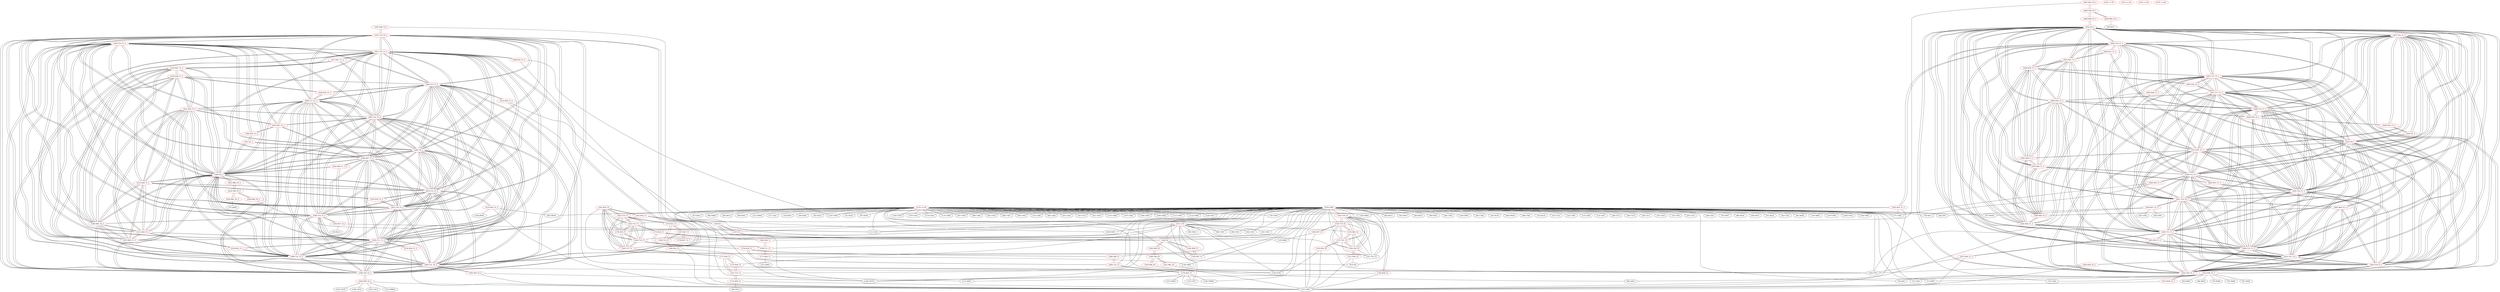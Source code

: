 graph {
	142 [label="(142) R35_T2" color=red]
	143 [label="(143) R52_T1"]
	141 [label="(141) T22_T1"]
	162 [label="(162) T14_T1"]
	163 [label="(163) T15_T1"]
	165 [label="(165) T17_T1"]
	164 [label="(164) T16_T1"]
	178 [label="(178) R35_T1"]
	143 [label="(143) R52_T1" color=red]
	148 [label="(148) D1"]
	142 [label="(142) R35_T2"]
	141 [label="(141) T22_T1"]
	144 [label="(144) R58_T1" color=red]
	145 [label="(145) R57_T1"]
	146 [label="(146) D2"]
	145 [label="(145) R57_T1" color=red]
	146 [label="(146) D2"]
	144 [label="(144) R58_T1"]
	146 [label="(146) D2" color=red]
	148 [label="(148) D1"]
	147 [label="(147) C8"]
	145 [label="(145) R57_T1"]
	144 [label="(144) R58_T1"]
	182 [label="(182) R80_P3"]
	147 [label="(147) C8" color=red]
	148 [label="(148) D1"]
	146 [label="(146) D2"]
	148 [label="(148) D1" color=red]
	146 [label="(146) D2"]
	147 [label="(147) C8"]
	143 [label="(143) R52_T1"]
	149 [label="(149) R36_T2" color=red]
	138 [label="(138) SH701"]
	137 [label="(137) U601"]
	154 [label="(154) T18_T2"]
	150 [label="(150) R37_T2" color=red]
	137 [label="(137) U601"]
	135 [label="(135) R606"]
	155 [label="(155) T19_T2"]
	151 [label="(151) R38_T2" color=red]
	137 [label="(137) U601"]
	9 [label="(9) P103"]
	156 [label="(156) T20_T2"]
	152 [label="(152) R39_T2" color=red]
	139 [label="(139) P702"]
	137 [label="(137) U601"]
	157 [label="(157) T21_T2"]
	153 [label="(153) R40_T2" color=red]
	156 [label="(156) T20_T2"]
	157 [label="(157) T21_T2"]
	155 [label="(155) T19_T2"]
	141 [label="(141) T22_T1"]
	154 [label="(154) T18_T2"]
	154 [label="(154) T18_T2" color=red]
	156 [label="(156) T20_T2"]
	157 [label="(157) T21_T2"]
	155 [label="(155) T19_T2"]
	153 [label="(153) R40_T2"]
	141 [label="(141) T22_T1"]
	149 [label="(149) R36_T2"]
	155 [label="(155) T19_T2" color=red]
	156 [label="(156) T20_T2"]
	157 [label="(157) T21_T2"]
	153 [label="(153) R40_T2"]
	141 [label="(141) T22_T1"]
	154 [label="(154) T18_T2"]
	150 [label="(150) R37_T2"]
	156 [label="(156) T20_T2" color=red]
	157 [label="(157) T21_T2"]
	155 [label="(155) T19_T2"]
	153 [label="(153) R40_T2"]
	141 [label="(141) T22_T1"]
	154 [label="(154) T18_T2"]
	151 [label="(151) R38_T2"]
	157 [label="(157) T21_T2" color=red]
	156 [label="(156) T20_T2"]
	155 [label="(155) T19_T2"]
	153 [label="(153) R40_T2"]
	141 [label="(141) T22_T1"]
	154 [label="(154) T18_T2"]
	152 [label="(152) R39_T2"]
	158 [label="(158) T10_T1" color=red]
	166 [label="(166) R23_T1"]
	174 [label="(174) R31_T1"]
	167 [label="(167) R27_T1"]
	159 [label="(159) T11_T1" color=red]
	171 [label="(171) R24_T1"]
	175 [label="(175) R32_T1"]
	168 [label="(168) R28_T1"]
	160 [label="(160) T12_T1" color=red]
	176 [label="(176) R33_T1"]
	169 [label="(169) R29_T1"]
	170 [label="(170) R25_T1"]
	161 [label="(161) T13_T1" color=red]
	177 [label="(177) R34_T1"]
	173 [label="(173) R30_T1"]
	172 [label="(172) R26_T1"]
	162 [label="(162) T14_T1" color=red]
	163 [label="(163) T15_T1"]
	165 [label="(165) T17_T1"]
	164 [label="(164) T16_T1"]
	178 [label="(178) R35_T1"]
	142 [label="(142) R35_T2"]
	174 [label="(174) R31_T1"]
	163 [label="(163) T15_T1" color=red]
	162 [label="(162) T14_T1"]
	165 [label="(165) T17_T1"]
	164 [label="(164) T16_T1"]
	178 [label="(178) R35_T1"]
	142 [label="(142) R35_T2"]
	175 [label="(175) R32_T1"]
	164 [label="(164) T16_T1" color=red]
	162 [label="(162) T14_T1"]
	163 [label="(163) T15_T1"]
	165 [label="(165) T17_T1"]
	178 [label="(178) R35_T1"]
	142 [label="(142) R35_T2"]
	176 [label="(176) R33_T1"]
	165 [label="(165) T17_T1" color=red]
	162 [label="(162) T14_T1"]
	163 [label="(163) T15_T1"]
	164 [label="(164) T16_T1"]
	178 [label="(178) R35_T1"]
	142 [label="(142) R35_T2"]
	177 [label="(177) R34_T1"]
	166 [label="(166) R23_T1" color=red]
	137 [label="(137) U601"]
	140 [label="(140) P701"]
	158 [label="(158) T10_T1"]
	167 [label="(167) R27_T1" color=red]
	174 [label="(174) R31_T1"]
	158 [label="(158) T10_T1"]
	179 [label="(179) R27_T1_T"]
	168 [label="(168) R28_T1" color=red]
	175 [label="(175) R32_T1"]
	159 [label="(159) T11_T1"]
	169 [label="(169) R29_T1" color=red]
	176 [label="(176) R33_T1"]
	160 [label="(160) T12_T1"]
	170 [label="(170) R25_T1" color=red]
	115 [label="(115) C617"]
	117 [label="(117) R607"]
	127 [label="(127) D603"]
	137 [label="(137) U601"]
	126 [label="(126) SW601"]
	160 [label="(160) T12_T1"]
	171 [label="(171) R24_T1" color=red]
	131 [label="(131) R603"]
	130 [label="(130) D602"]
	159 [label="(159) T11_T1"]
	172 [label="(172) R26_T1" color=red]
	137 [label="(137) U601"]
	40 [label="(40) R213"]
	161 [label="(161) T13_T1"]
	173 [label="(173) R30_T1" color=red]
	161 [label="(161) T13_T1"]
	177 [label="(177) R34_T1"]
	174 [label="(174) R31_T1" color=red]
	167 [label="(167) R27_T1"]
	158 [label="(158) T10_T1"]
	162 [label="(162) T14_T1"]
	175 [label="(175) R32_T1" color=red]
	163 [label="(163) T15_T1"]
	159 [label="(159) T11_T1"]
	168 [label="(168) R28_T1"]
	176 [label="(176) R33_T1" color=red]
	164 [label="(164) T16_T1"]
	169 [label="(169) R29_T1"]
	160 [label="(160) T12_T1"]
	177 [label="(177) R34_T1" color=red]
	165 [label="(165) T17_T1"]
	161 [label="(161) T13_T1"]
	173 [label="(173) R30_T1"]
	178 [label="(178) R35_T1" color=red]
	162 [label="(162) T14_T1"]
	163 [label="(163) T15_T1"]
	165 [label="(165) T17_T1"]
	164 [label="(164) T16_T1"]
	142 [label="(142) R35_T2"]
	179 [label="(179) R27_T1_T" color=red]
	167 [label="(167) R27_T1"]
	180 [label="(180) T80_P3" color=red]
	181 [label="(181) R81_P3"]
	183 [label="(183) R82_P3"]
	182 [label="(182) R80_P3"]
	181 [label="(181) R81_P3" color=red]
	139 [label="(139) P702"]
	180 [label="(180) T80_P3"]
	182 [label="(182) R80_P3" color=red]
	146 [label="(146) D2"]
	180 [label="(180) T80_P3"]
	183 [label="(183) R82_P3" color=red]
	137 [label="(137) U601"]
	180 [label="(180) T80_P3"]
	184 [label="(184) T22_T1_2" color=red]
	201 [label="(201) T10_T1_2"]
	202 [label="(202) T11_T1_2"]
	203 [label="(203) T12_T1_2"]
	204 [label="(204) T13_T1_2"]
	199 [label="(199) T20_T2_2"]
	205 [label="(205) T14_T1_2"]
	206 [label="(206) T15_T1_2"]
	197 [label="(197) T18_T2_2"]
	200 [label="(200) T21_T2_2"]
	198 [label="(198) T19_T2_2"]
	190 [label="(190) C8_2"]
	207 [label="(207) T16_T1_2"]
	208 [label="(208) T17_T1_2"]
	189 [label="(189) D2_2"]
	188 [label="(188) R57_T1_2"]
	185 [label="(185) R35_T2_2"]
	186 [label="(186) R52_T1_2"]
	196 [label="(196) R40_T2_2"]
	185 [label="(185) R35_T2_2" color=red]
	186 [label="(186) R52_T1_2"]
	184 [label="(184) T22_T1_2"]
	205 [label="(205) T14_T1_2"]
	206 [label="(206) T15_T1_2"]
	208 [label="(208) T17_T1_2"]
	207 [label="(207) T16_T1_2"]
	221 [label="(221) R35_T1_2"]
	186 [label="(186) R52_T1_2" color=red]
	191 [label="(191) D1_2"]
	185 [label="(185) R35_T2_2"]
	184 [label="(184) T22_T1_2"]
	187 [label="(187) R58_T1_2" color=red]
	189 [label="(189) D2_2"]
	196 [label="(196) R40_T2_2"]
	210 [label="(210) R27_T1_2"]
	211 [label="(211) R28_T1_2"]
	212 [label="(212) R29_T1_2"]
	216 [label="(216) R30_T1_2"]
	221 [label="(221) R35_T1_2"]
	222 [label="(222) R58_T1_T_2"]
	188 [label="(188) R57_T1_2" color=red]
	201 [label="(201) T10_T1_2"]
	202 [label="(202) T11_T1_2"]
	203 [label="(203) T12_T1_2"]
	204 [label="(204) T13_T1_2"]
	199 [label="(199) T20_T2_2"]
	205 [label="(205) T14_T1_2"]
	206 [label="(206) T15_T1_2"]
	197 [label="(197) T18_T2_2"]
	200 [label="(200) T21_T2_2"]
	198 [label="(198) T19_T2_2"]
	190 [label="(190) C8_2"]
	207 [label="(207) T16_T1_2"]
	208 [label="(208) T17_T1_2"]
	189 [label="(189) D2_2"]
	184 [label="(184) T22_T1_2"]
	222 [label="(222) R58_T1_T_2"]
	189 [label="(189) D2_2" color=red]
	187 [label="(187) R58_T1_2"]
	196 [label="(196) R40_T2_2"]
	210 [label="(210) R27_T1_2"]
	211 [label="(211) R28_T1_2"]
	212 [label="(212) R29_T1_2"]
	216 [label="(216) R30_T1_2"]
	221 [label="(221) R35_T1_2"]
	201 [label="(201) T10_T1_2"]
	202 [label="(202) T11_T1_2"]
	203 [label="(203) T12_T1_2"]
	204 [label="(204) T13_T1_2"]
	199 [label="(199) T20_T2_2"]
	205 [label="(205) T14_T1_2"]
	206 [label="(206) T15_T1_2"]
	197 [label="(197) T18_T2_2"]
	200 [label="(200) T21_T2_2"]
	198 [label="(198) T19_T2_2"]
	190 [label="(190) C8_2"]
	207 [label="(207) T16_T1_2"]
	208 [label="(208) T17_T1_2"]
	184 [label="(184) T22_T1_2"]
	188 [label="(188) R57_T1_2"]
	191 [label="(191) D1_2"]
	222 [label="(222) R58_T1_T_2"]
	225 [label="(225) R80_P3_2"]
	190 [label="(190) C8_2" color=red]
	201 [label="(201) T10_T1_2"]
	202 [label="(202) T11_T1_2"]
	203 [label="(203) T12_T1_2"]
	204 [label="(204) T13_T1_2"]
	199 [label="(199) T20_T2_2"]
	205 [label="(205) T14_T1_2"]
	206 [label="(206) T15_T1_2"]
	197 [label="(197) T18_T2_2"]
	200 [label="(200) T21_T2_2"]
	198 [label="(198) T19_T2_2"]
	207 [label="(207) T16_T1_2"]
	208 [label="(208) T17_T1_2"]
	189 [label="(189) D2_2"]
	184 [label="(184) T22_T1_2"]
	188 [label="(188) R57_T1_2"]
	191 [label="(191) D1_2"]
	191 [label="(191) D1_2" color=red]
	189 [label="(189) D2_2"]
	190 [label="(190) C8_2"]
	186 [label="(186) R52_T1_2"]
	192 [label="(192) R36_T2_2" color=red]
	138 [label="(138) SH701"]
	197 [label="(197) T18_T2_2"]
	193 [label="(193) R37_T2_2" color=red]
	11 [label="(11) U201"]
	18 [label="(18) R212"]
	198 [label="(198) T19_T2_2"]
	194 [label="(194) R38_T2_2" color=red]
	106 [label="(106) C614"]
	137 [label="(137) U601"]
	102 [label="(102) C613"]
	123 [label="(123) FB602"]
	125 [label="(125) C616"]
	199 [label="(199) T20_T2_2"]
	195 [label="(195) R39_T2_2" color=red]
	138 [label="(138) SH701"]
	137 [label="(137) U601"]
	200 [label="(200) T21_T2_2"]
	196 [label="(196) R40_T2_2" color=red]
	189 [label="(189) D2_2"]
	187 [label="(187) R58_T1_2"]
	210 [label="(210) R27_T1_2"]
	211 [label="(211) R28_T1_2"]
	212 [label="(212) R29_T1_2"]
	216 [label="(216) R30_T1_2"]
	221 [label="(221) R35_T1_2"]
	199 [label="(199) T20_T2_2"]
	200 [label="(200) T21_T2_2"]
	198 [label="(198) T19_T2_2"]
	184 [label="(184) T22_T1_2"]
	197 [label="(197) T18_T2_2"]
	197 [label="(197) T18_T2_2" color=red]
	201 [label="(201) T10_T1_2"]
	202 [label="(202) T11_T1_2"]
	203 [label="(203) T12_T1_2"]
	204 [label="(204) T13_T1_2"]
	199 [label="(199) T20_T2_2"]
	205 [label="(205) T14_T1_2"]
	206 [label="(206) T15_T1_2"]
	200 [label="(200) T21_T2_2"]
	198 [label="(198) T19_T2_2"]
	190 [label="(190) C8_2"]
	207 [label="(207) T16_T1_2"]
	208 [label="(208) T17_T1_2"]
	189 [label="(189) D2_2"]
	184 [label="(184) T22_T1_2"]
	188 [label="(188) R57_T1_2"]
	196 [label="(196) R40_T2_2"]
	192 [label="(192) R36_T2_2"]
	198 [label="(198) T19_T2_2" color=red]
	201 [label="(201) T10_T1_2"]
	202 [label="(202) T11_T1_2"]
	203 [label="(203) T12_T1_2"]
	204 [label="(204) T13_T1_2"]
	199 [label="(199) T20_T2_2"]
	205 [label="(205) T14_T1_2"]
	206 [label="(206) T15_T1_2"]
	197 [label="(197) T18_T2_2"]
	200 [label="(200) T21_T2_2"]
	190 [label="(190) C8_2"]
	207 [label="(207) T16_T1_2"]
	208 [label="(208) T17_T1_2"]
	189 [label="(189) D2_2"]
	184 [label="(184) T22_T1_2"]
	188 [label="(188) R57_T1_2"]
	196 [label="(196) R40_T2_2"]
	193 [label="(193) R37_T2_2"]
	199 [label="(199) T20_T2_2" color=red]
	201 [label="(201) T10_T1_2"]
	202 [label="(202) T11_T1_2"]
	203 [label="(203) T12_T1_2"]
	204 [label="(204) T13_T1_2"]
	205 [label="(205) T14_T1_2"]
	206 [label="(206) T15_T1_2"]
	197 [label="(197) T18_T2_2"]
	200 [label="(200) T21_T2_2"]
	198 [label="(198) T19_T2_2"]
	190 [label="(190) C8_2"]
	207 [label="(207) T16_T1_2"]
	208 [label="(208) T17_T1_2"]
	189 [label="(189) D2_2"]
	184 [label="(184) T22_T1_2"]
	188 [label="(188) R57_T1_2"]
	196 [label="(196) R40_T2_2"]
	194 [label="(194) R38_T2_2"]
	200 [label="(200) T21_T2_2" color=red]
	201 [label="(201) T10_T1_2"]
	202 [label="(202) T11_T1_2"]
	203 [label="(203) T12_T1_2"]
	204 [label="(204) T13_T1_2"]
	199 [label="(199) T20_T2_2"]
	205 [label="(205) T14_T1_2"]
	206 [label="(206) T15_T1_2"]
	197 [label="(197) T18_T2_2"]
	198 [label="(198) T19_T2_2"]
	190 [label="(190) C8_2"]
	207 [label="(207) T16_T1_2"]
	208 [label="(208) T17_T1_2"]
	189 [label="(189) D2_2"]
	184 [label="(184) T22_T1_2"]
	188 [label="(188) R57_T1_2"]
	196 [label="(196) R40_T2_2"]
	195 [label="(195) R39_T2_2"]
	201 [label="(201) T10_T1_2" color=red]
	202 [label="(202) T11_T1_2"]
	203 [label="(203) T12_T1_2"]
	204 [label="(204) T13_T1_2"]
	199 [label="(199) T20_T2_2"]
	205 [label="(205) T14_T1_2"]
	206 [label="(206) T15_T1_2"]
	197 [label="(197) T18_T2_2"]
	200 [label="(200) T21_T2_2"]
	198 [label="(198) T19_T2_2"]
	190 [label="(190) C8_2"]
	207 [label="(207) T16_T1_2"]
	208 [label="(208) T17_T1_2"]
	189 [label="(189) D2_2"]
	184 [label="(184) T22_T1_2"]
	188 [label="(188) R57_T1_2"]
	209 [label="(209) R23_T1_2"]
	217 [label="(217) R31_T1_2"]
	210 [label="(210) R27_T1_2"]
	202 [label="(202) T11_T1_2" color=red]
	201 [label="(201) T10_T1_2"]
	203 [label="(203) T12_T1_2"]
	204 [label="(204) T13_T1_2"]
	199 [label="(199) T20_T2_2"]
	205 [label="(205) T14_T1_2"]
	206 [label="(206) T15_T1_2"]
	197 [label="(197) T18_T2_2"]
	200 [label="(200) T21_T2_2"]
	198 [label="(198) T19_T2_2"]
	190 [label="(190) C8_2"]
	207 [label="(207) T16_T1_2"]
	208 [label="(208) T17_T1_2"]
	189 [label="(189) D2_2"]
	184 [label="(184) T22_T1_2"]
	188 [label="(188) R57_T1_2"]
	214 [label="(214) R24_T1_2"]
	218 [label="(218) R32_T1_2"]
	211 [label="(211) R28_T1_2"]
	203 [label="(203) T12_T1_2" color=red]
	201 [label="(201) T10_T1_2"]
	202 [label="(202) T11_T1_2"]
	204 [label="(204) T13_T1_2"]
	199 [label="(199) T20_T2_2"]
	205 [label="(205) T14_T1_2"]
	206 [label="(206) T15_T1_2"]
	197 [label="(197) T18_T2_2"]
	200 [label="(200) T21_T2_2"]
	198 [label="(198) T19_T2_2"]
	190 [label="(190) C8_2"]
	207 [label="(207) T16_T1_2"]
	208 [label="(208) T17_T1_2"]
	189 [label="(189) D2_2"]
	184 [label="(184) T22_T1_2"]
	188 [label="(188) R57_T1_2"]
	219 [label="(219) R33_T1_2"]
	212 [label="(212) R29_T1_2"]
	213 [label="(213) R25_T1_2"]
	204 [label="(204) T13_T1_2" color=red]
	201 [label="(201) T10_T1_2"]
	202 [label="(202) T11_T1_2"]
	203 [label="(203) T12_T1_2"]
	199 [label="(199) T20_T2_2"]
	205 [label="(205) T14_T1_2"]
	206 [label="(206) T15_T1_2"]
	197 [label="(197) T18_T2_2"]
	200 [label="(200) T21_T2_2"]
	198 [label="(198) T19_T2_2"]
	190 [label="(190) C8_2"]
	207 [label="(207) T16_T1_2"]
	208 [label="(208) T17_T1_2"]
	189 [label="(189) D2_2"]
	184 [label="(184) T22_T1_2"]
	188 [label="(188) R57_T1_2"]
	220 [label="(220) R34_T1_2"]
	216 [label="(216) R30_T1_2"]
	215 [label="(215) R26_T1_2"]
	205 [label="(205) T14_T1_2" color=red]
	201 [label="(201) T10_T1_2"]
	202 [label="(202) T11_T1_2"]
	203 [label="(203) T12_T1_2"]
	204 [label="(204) T13_T1_2"]
	199 [label="(199) T20_T2_2"]
	206 [label="(206) T15_T1_2"]
	197 [label="(197) T18_T2_2"]
	200 [label="(200) T21_T2_2"]
	198 [label="(198) T19_T2_2"]
	190 [label="(190) C8_2"]
	207 [label="(207) T16_T1_2"]
	208 [label="(208) T17_T1_2"]
	189 [label="(189) D2_2"]
	184 [label="(184) T22_T1_2"]
	188 [label="(188) R57_T1_2"]
	221 [label="(221) R35_T1_2"]
	185 [label="(185) R35_T2_2"]
	217 [label="(217) R31_T1_2"]
	206 [label="(206) T15_T1_2" color=red]
	201 [label="(201) T10_T1_2"]
	202 [label="(202) T11_T1_2"]
	203 [label="(203) T12_T1_2"]
	204 [label="(204) T13_T1_2"]
	199 [label="(199) T20_T2_2"]
	205 [label="(205) T14_T1_2"]
	197 [label="(197) T18_T2_2"]
	200 [label="(200) T21_T2_2"]
	198 [label="(198) T19_T2_2"]
	190 [label="(190) C8_2"]
	207 [label="(207) T16_T1_2"]
	208 [label="(208) T17_T1_2"]
	189 [label="(189) D2_2"]
	184 [label="(184) T22_T1_2"]
	188 [label="(188) R57_T1_2"]
	221 [label="(221) R35_T1_2"]
	185 [label="(185) R35_T2_2"]
	218 [label="(218) R32_T1_2"]
	207 [label="(207) T16_T1_2" color=red]
	201 [label="(201) T10_T1_2"]
	202 [label="(202) T11_T1_2"]
	203 [label="(203) T12_T1_2"]
	204 [label="(204) T13_T1_2"]
	199 [label="(199) T20_T2_2"]
	205 [label="(205) T14_T1_2"]
	206 [label="(206) T15_T1_2"]
	197 [label="(197) T18_T2_2"]
	200 [label="(200) T21_T2_2"]
	198 [label="(198) T19_T2_2"]
	190 [label="(190) C8_2"]
	208 [label="(208) T17_T1_2"]
	189 [label="(189) D2_2"]
	184 [label="(184) T22_T1_2"]
	188 [label="(188) R57_T1_2"]
	221 [label="(221) R35_T1_2"]
	185 [label="(185) R35_T2_2"]
	219 [label="(219) R33_T1_2"]
	208 [label="(208) T17_T1_2" color=red]
	201 [label="(201) T10_T1_2"]
	202 [label="(202) T11_T1_2"]
	203 [label="(203) T12_T1_2"]
	204 [label="(204) T13_T1_2"]
	199 [label="(199) T20_T2_2"]
	205 [label="(205) T14_T1_2"]
	206 [label="(206) T15_T1_2"]
	197 [label="(197) T18_T2_2"]
	200 [label="(200) T21_T2_2"]
	198 [label="(198) T19_T2_2"]
	190 [label="(190) C8_2"]
	207 [label="(207) T16_T1_2"]
	189 [label="(189) D2_2"]
	184 [label="(184) T22_T1_2"]
	188 [label="(188) R57_T1_2"]
	221 [label="(221) R35_T1_2"]
	185 [label="(185) R35_T2_2"]
	220 [label="(220) R34_T1_2"]
	209 [label="(209) R23_T1_2" color=red]
	133 [label="(133) U602"]
	135 [label="(135) R606"]
	201 [label="(201) T10_T1_2"]
	210 [label="(210) R27_T1_2" color=red]
	189 [label="(189) D2_2"]
	187 [label="(187) R58_T1_2"]
	196 [label="(196) R40_T2_2"]
	211 [label="(211) R28_T1_2"]
	212 [label="(212) R29_T1_2"]
	216 [label="(216) R30_T1_2"]
	221 [label="(221) R35_T1_2"]
	217 [label="(217) R31_T1_2"]
	201 [label="(201) T10_T1_2"]
	211 [label="(211) R28_T1_2" color=red]
	189 [label="(189) D2_2"]
	187 [label="(187) R58_T1_2"]
	196 [label="(196) R40_T2_2"]
	210 [label="(210) R27_T1_2"]
	212 [label="(212) R29_T1_2"]
	216 [label="(216) R30_T1_2"]
	221 [label="(221) R35_T1_2"]
	218 [label="(218) R32_T1_2"]
	202 [label="(202) T11_T1_2"]
	212 [label="(212) R29_T1_2" color=red]
	189 [label="(189) D2_2"]
	187 [label="(187) R58_T1_2"]
	196 [label="(196) R40_T2_2"]
	210 [label="(210) R27_T1_2"]
	211 [label="(211) R28_T1_2"]
	216 [label="(216) R30_T1_2"]
	221 [label="(221) R35_T1_2"]
	219 [label="(219) R33_T1_2"]
	203 [label="(203) T12_T1_2"]
	213 [label="(213) R25_T1_2" color=red]
	93 [label="(93) FB501"]
	137 [label="(137) U601"]
	136 [label="(136) JP601"]
	203 [label="(203) T12_T1_2"]
	214 [label="(214) R24_T1_2" color=red]
	139 [label="(139) P702"]
	137 [label="(137) U601"]
	202 [label="(202) T11_T1_2"]
	215 [label="(215) R26_T1_2" color=red]
	100 [label="(100) D501"]
	140 [label="(140) P701"]
	204 [label="(204) T13_T1_2"]
	216 [label="(216) R30_T1_2" color=red]
	189 [label="(189) D2_2"]
	187 [label="(187) R58_T1_2"]
	196 [label="(196) R40_T2_2"]
	210 [label="(210) R27_T1_2"]
	211 [label="(211) R28_T1_2"]
	212 [label="(212) R29_T1_2"]
	221 [label="(221) R35_T1_2"]
	204 [label="(204) T13_T1_2"]
	220 [label="(220) R34_T1_2"]
	217 [label="(217) R31_T1_2" color=red]
	210 [label="(210) R27_T1_2"]
	201 [label="(201) T10_T1_2"]
	205 [label="(205) T14_T1_2"]
	218 [label="(218) R32_T1_2" color=red]
	206 [label="(206) T15_T1_2"]
	202 [label="(202) T11_T1_2"]
	211 [label="(211) R28_T1_2"]
	219 [label="(219) R33_T1_2" color=red]
	207 [label="(207) T16_T1_2"]
	212 [label="(212) R29_T1_2"]
	203 [label="(203) T12_T1_2"]
	220 [label="(220) R34_T1_2" color=red]
	208 [label="(208) T17_T1_2"]
	204 [label="(204) T13_T1_2"]
	216 [label="(216) R30_T1_2"]
	221 [label="(221) R35_T1_2" color=red]
	189 [label="(189) D2_2"]
	187 [label="(187) R58_T1_2"]
	196 [label="(196) R40_T2_2"]
	210 [label="(210) R27_T1_2"]
	211 [label="(211) R28_T1_2"]
	212 [label="(212) R29_T1_2"]
	216 [label="(216) R30_T1_2"]
	205 [label="(205) T14_T1_2"]
	206 [label="(206) T15_T1_2"]
	208 [label="(208) T17_T1_2"]
	207 [label="(207) T16_T1_2"]
	185 [label="(185) R35_T2_2"]
	222 [label="(222) R58_T1_T_2" color=red]
	188 [label="(188) R57_T1_2"]
	189 [label="(189) D2_2"]
	187 [label="(187) R58_T1_2"]
	223 [label="(223) T80_P3_2" color=red]
	224 [label="(224) R81_P3_2"]
	226 [label="(226) R82_P3_2"]
	225 [label="(225) R80_P3_2"]
	224 [label="(224) R81_P3_2" color=red]
	37 [label="(37) R209"]
	223 [label="(223) T80_P3_2"]
	225 [label="(225) R80_P3_2" color=red]
	189 [label="(189) D2_2"]
	223 [label="(223) T80_P3_2"]
	226 [label="(226) R82_P3_2" color=red]
	11 [label="(11) U201"]
	223 [label="(223) T80_P3_2"]
	227 [label="(227) T22_T1_3" color=red]
	244 [label="(244) T10_T1_3"]
	245 [label="(245) T11_T1_3"]
	246 [label="(246) T12_T1_3"]
	247 [label="(247) T13_T1_3"]
	242 [label="(242) T20_T2_3"]
	248 [label="(248) T14_T1_3"]
	249 [label="(249) T15_T1_3"]
	240 [label="(240) T18_T2_3"]
	243 [label="(243) T21_T2_3"]
	241 [label="(241) T19_T2_3"]
	233 [label="(233) C8_3"]
	250 [label="(250) T16_T1_3"]
	251 [label="(251) T17_T1_3"]
	232 [label="(232) D2_3"]
	231 [label="(231) R57_T1_3"]
	228 [label="(228) R35_T2_3"]
	229 [label="(229) R52_T1_3"]
	265 [label="(265) R40_T2_T_3"]
	228 [label="(228) R35_T2_3" color=red]
	229 [label="(229) R52_T1_3"]
	227 [label="(227) T22_T1_3"]
	248 [label="(248) T14_T1_3"]
	249 [label="(249) T15_T1_3"]
	251 [label="(251) T17_T1_3"]
	250 [label="(250) T16_T1_3"]
	264 [label="(264) R35_T1_3"]
	229 [label="(229) R52_T1_3" color=red]
	234 [label="(234) D1_3"]
	228 [label="(228) R35_T2_3"]
	227 [label="(227) T22_T1_3"]
	230 [label="(230) R58_T1_3" color=red]
	232 [label="(232) D2_3"]
	239 [label="(239) R40_T2_3"]
	253 [label="(253) R27_T1_3"]
	254 [label="(254) R28_T1_3"]
	255 [label="(255) R29_T1_3"]
	259 [label="(259) R30_T1_3"]
	264 [label="(264) R35_T1_3"]
	231 [label="(231) R57_T1_3"]
	231 [label="(231) R57_T1_3" color=red]
	244 [label="(244) T10_T1_3"]
	245 [label="(245) T11_T1_3"]
	246 [label="(246) T12_T1_3"]
	247 [label="(247) T13_T1_3"]
	242 [label="(242) T20_T2_3"]
	248 [label="(248) T14_T1_3"]
	249 [label="(249) T15_T1_3"]
	240 [label="(240) T18_T2_3"]
	243 [label="(243) T21_T2_3"]
	241 [label="(241) T19_T2_3"]
	233 [label="(233) C8_3"]
	250 [label="(250) T16_T1_3"]
	251 [label="(251) T17_T1_3"]
	232 [label="(232) D2_3"]
	227 [label="(227) T22_T1_3"]
	230 [label="(230) R58_T1_3"]
	232 [label="(232) D2_3" color=red]
	230 [label="(230) R58_T1_3"]
	239 [label="(239) R40_T2_3"]
	253 [label="(253) R27_T1_3"]
	254 [label="(254) R28_T1_3"]
	255 [label="(255) R29_T1_3"]
	259 [label="(259) R30_T1_3"]
	264 [label="(264) R35_T1_3"]
	244 [label="(244) T10_T1_3"]
	245 [label="(245) T11_T1_3"]
	246 [label="(246) T12_T1_3"]
	247 [label="(247) T13_T1_3"]
	242 [label="(242) T20_T2_3"]
	248 [label="(248) T14_T1_3"]
	249 [label="(249) T15_T1_3"]
	240 [label="(240) T18_T2_3"]
	243 [label="(243) T21_T2_3"]
	241 [label="(241) T19_T2_3"]
	233 [label="(233) C8_3"]
	250 [label="(250) T16_T1_3"]
	251 [label="(251) T17_T1_3"]
	227 [label="(227) T22_T1_3"]
	231 [label="(231) R57_T1_3"]
	234 [label="(234) D1_3"]
	268 [label="(268) R80_P3_3"]
	233 [label="(233) C8_3" color=red]
	244 [label="(244) T10_T1_3"]
	245 [label="(245) T11_T1_3"]
	246 [label="(246) T12_T1_3"]
	247 [label="(247) T13_T1_3"]
	242 [label="(242) T20_T2_3"]
	248 [label="(248) T14_T1_3"]
	249 [label="(249) T15_T1_3"]
	240 [label="(240) T18_T2_3"]
	243 [label="(243) T21_T2_3"]
	241 [label="(241) T19_T2_3"]
	250 [label="(250) T16_T1_3"]
	251 [label="(251) T17_T1_3"]
	232 [label="(232) D2_3"]
	227 [label="(227) T22_T1_3"]
	231 [label="(231) R57_T1_3"]
	234 [label="(234) D1_3"]
	234 [label="(234) D1_3" color=red]
	232 [label="(232) D2_3"]
	233 [label="(233) C8_3"]
	229 [label="(229) R52_T1_3"]
	235 [label="(235) R36_T2_3" color=red]
	68 [label="(68) Q401"]
	67 [label="(67) R405"]
	65 [label="(65) R403"]
	66 [label="(66) R404"]
	76 [label="(76) J401"]
	73 [label="(73) C401"]
	71 [label="(71) R407"]
	72 [label="(72) C402"]
	70 [label="(70) R408"]
	75 [label="(75) R406"]
	240 [label="(240) T18_T2_3"]
	236 [label="(236) R37_T2_3" color=red]
	63 [label="(63) D301"]
	54 [label="(54) U302"]
	57 [label="(57) FB302"]
	64 [label="(64) J301"]
	241 [label="(241) T19_T2_3"]
	237 [label="(237) R38_T2_3" color=red]
	137 [label="(137) U601"]
	242 [label="(242) T20_T2_3"]
	238 [label="(238) R39_T2_3" color=red]
	140 [label="(140) P701"]
	137 [label="(137) U601"]
	243 [label="(243) T21_T2_3"]
	239 [label="(239) R40_T2_3" color=red]
	232 [label="(232) D2_3"]
	230 [label="(230) R58_T1_3"]
	253 [label="(253) R27_T1_3"]
	254 [label="(254) R28_T1_3"]
	255 [label="(255) R29_T1_3"]
	259 [label="(259) R30_T1_3"]
	264 [label="(264) R35_T1_3"]
	265 [label="(265) R40_T2_T_3"]
	240 [label="(240) T18_T2_3" color=red]
	244 [label="(244) T10_T1_3"]
	245 [label="(245) T11_T1_3"]
	246 [label="(246) T12_T1_3"]
	247 [label="(247) T13_T1_3"]
	242 [label="(242) T20_T2_3"]
	248 [label="(248) T14_T1_3"]
	249 [label="(249) T15_T1_3"]
	243 [label="(243) T21_T2_3"]
	241 [label="(241) T19_T2_3"]
	233 [label="(233) C8_3"]
	250 [label="(250) T16_T1_3"]
	251 [label="(251) T17_T1_3"]
	232 [label="(232) D2_3"]
	227 [label="(227) T22_T1_3"]
	231 [label="(231) R57_T1_3"]
	265 [label="(265) R40_T2_T_3"]
	235 [label="(235) R36_T2_3"]
	241 [label="(241) T19_T2_3" color=red]
	244 [label="(244) T10_T1_3"]
	245 [label="(245) T11_T1_3"]
	246 [label="(246) T12_T1_3"]
	247 [label="(247) T13_T1_3"]
	242 [label="(242) T20_T2_3"]
	248 [label="(248) T14_T1_3"]
	249 [label="(249) T15_T1_3"]
	240 [label="(240) T18_T2_3"]
	243 [label="(243) T21_T2_3"]
	233 [label="(233) C8_3"]
	250 [label="(250) T16_T1_3"]
	251 [label="(251) T17_T1_3"]
	232 [label="(232) D2_3"]
	227 [label="(227) T22_T1_3"]
	231 [label="(231) R57_T1_3"]
	265 [label="(265) R40_T2_T_3"]
	236 [label="(236) R37_T2_3"]
	242 [label="(242) T20_T2_3" color=red]
	244 [label="(244) T10_T1_3"]
	245 [label="(245) T11_T1_3"]
	246 [label="(246) T12_T1_3"]
	247 [label="(247) T13_T1_3"]
	248 [label="(248) T14_T1_3"]
	249 [label="(249) T15_T1_3"]
	240 [label="(240) T18_T2_3"]
	243 [label="(243) T21_T2_3"]
	241 [label="(241) T19_T2_3"]
	233 [label="(233) C8_3"]
	250 [label="(250) T16_T1_3"]
	251 [label="(251) T17_T1_3"]
	232 [label="(232) D2_3"]
	227 [label="(227) T22_T1_3"]
	231 [label="(231) R57_T1_3"]
	265 [label="(265) R40_T2_T_3"]
	237 [label="(237) R38_T2_3"]
	243 [label="(243) T21_T2_3" color=red]
	244 [label="(244) T10_T1_3"]
	245 [label="(245) T11_T1_3"]
	246 [label="(246) T12_T1_3"]
	247 [label="(247) T13_T1_3"]
	242 [label="(242) T20_T2_3"]
	248 [label="(248) T14_T1_3"]
	249 [label="(249) T15_T1_3"]
	240 [label="(240) T18_T2_3"]
	241 [label="(241) T19_T2_3"]
	233 [label="(233) C8_3"]
	250 [label="(250) T16_T1_3"]
	251 [label="(251) T17_T1_3"]
	232 [label="(232) D2_3"]
	227 [label="(227) T22_T1_3"]
	231 [label="(231) R57_T1_3"]
	265 [label="(265) R40_T2_T_3"]
	238 [label="(238) R39_T2_3"]
	244 [label="(244) T10_T1_3" color=red]
	245 [label="(245) T11_T1_3"]
	246 [label="(246) T12_T1_3"]
	247 [label="(247) T13_T1_3"]
	242 [label="(242) T20_T2_3"]
	248 [label="(248) T14_T1_3"]
	249 [label="(249) T15_T1_3"]
	240 [label="(240) T18_T2_3"]
	243 [label="(243) T21_T2_3"]
	241 [label="(241) T19_T2_3"]
	233 [label="(233) C8_3"]
	250 [label="(250) T16_T1_3"]
	251 [label="(251) T17_T1_3"]
	232 [label="(232) D2_3"]
	227 [label="(227) T22_T1_3"]
	231 [label="(231) R57_T1_3"]
	252 [label="(252) R23_T1_3"]
	260 [label="(260) R31_T1_3"]
	253 [label="(253) R27_T1_3"]
	245 [label="(245) T11_T1_3" color=red]
	244 [label="(244) T10_T1_3"]
	246 [label="(246) T12_T1_3"]
	247 [label="(247) T13_T1_3"]
	242 [label="(242) T20_T2_3"]
	248 [label="(248) T14_T1_3"]
	249 [label="(249) T15_T1_3"]
	240 [label="(240) T18_T2_3"]
	243 [label="(243) T21_T2_3"]
	241 [label="(241) T19_T2_3"]
	233 [label="(233) C8_3"]
	250 [label="(250) T16_T1_3"]
	251 [label="(251) T17_T1_3"]
	232 [label="(232) D2_3"]
	227 [label="(227) T22_T1_3"]
	231 [label="(231) R57_T1_3"]
	257 [label="(257) R24_T1_3"]
	261 [label="(261) R32_T1_3"]
	254 [label="(254) R28_T1_3"]
	246 [label="(246) T12_T1_3" color=red]
	244 [label="(244) T10_T1_3"]
	245 [label="(245) T11_T1_3"]
	247 [label="(247) T13_T1_3"]
	242 [label="(242) T20_T2_3"]
	248 [label="(248) T14_T1_3"]
	249 [label="(249) T15_T1_3"]
	240 [label="(240) T18_T2_3"]
	243 [label="(243) T21_T2_3"]
	241 [label="(241) T19_T2_3"]
	233 [label="(233) C8_3"]
	250 [label="(250) T16_T1_3"]
	251 [label="(251) T17_T1_3"]
	232 [label="(232) D2_3"]
	227 [label="(227) T22_T1_3"]
	231 [label="(231) R57_T1_3"]
	262 [label="(262) R33_T1_3"]
	255 [label="(255) R29_T1_3"]
	256 [label="(256) R25_T1_3"]
	247 [label="(247) T13_T1_3" color=red]
	244 [label="(244) T10_T1_3"]
	245 [label="(245) T11_T1_3"]
	246 [label="(246) T12_T1_3"]
	242 [label="(242) T20_T2_3"]
	248 [label="(248) T14_T1_3"]
	249 [label="(249) T15_T1_3"]
	240 [label="(240) T18_T2_3"]
	243 [label="(243) T21_T2_3"]
	241 [label="(241) T19_T2_3"]
	233 [label="(233) C8_3"]
	250 [label="(250) T16_T1_3"]
	251 [label="(251) T17_T1_3"]
	232 [label="(232) D2_3"]
	227 [label="(227) T22_T1_3"]
	231 [label="(231) R57_T1_3"]
	263 [label="(263) R34_T1_3"]
	259 [label="(259) R30_T1_3"]
	258 [label="(258) R26_T1_3"]
	248 [label="(248) T14_T1_3" color=red]
	244 [label="(244) T10_T1_3"]
	245 [label="(245) T11_T1_3"]
	246 [label="(246) T12_T1_3"]
	247 [label="(247) T13_T1_3"]
	242 [label="(242) T20_T2_3"]
	249 [label="(249) T15_T1_3"]
	240 [label="(240) T18_T2_3"]
	243 [label="(243) T21_T2_3"]
	241 [label="(241) T19_T2_3"]
	233 [label="(233) C8_3"]
	250 [label="(250) T16_T1_3"]
	251 [label="(251) T17_T1_3"]
	232 [label="(232) D2_3"]
	227 [label="(227) T22_T1_3"]
	231 [label="(231) R57_T1_3"]
	264 [label="(264) R35_T1_3"]
	228 [label="(228) R35_T2_3"]
	260 [label="(260) R31_T1_3"]
	249 [label="(249) T15_T1_3" color=red]
	244 [label="(244) T10_T1_3"]
	245 [label="(245) T11_T1_3"]
	246 [label="(246) T12_T1_3"]
	247 [label="(247) T13_T1_3"]
	242 [label="(242) T20_T2_3"]
	248 [label="(248) T14_T1_3"]
	240 [label="(240) T18_T2_3"]
	243 [label="(243) T21_T2_3"]
	241 [label="(241) T19_T2_3"]
	233 [label="(233) C8_3"]
	250 [label="(250) T16_T1_3"]
	251 [label="(251) T17_T1_3"]
	232 [label="(232) D2_3"]
	227 [label="(227) T22_T1_3"]
	231 [label="(231) R57_T1_3"]
	264 [label="(264) R35_T1_3"]
	228 [label="(228) R35_T2_3"]
	261 [label="(261) R32_T1_3"]
	250 [label="(250) T16_T1_3" color=red]
	244 [label="(244) T10_T1_3"]
	245 [label="(245) T11_T1_3"]
	246 [label="(246) T12_T1_3"]
	247 [label="(247) T13_T1_3"]
	242 [label="(242) T20_T2_3"]
	248 [label="(248) T14_T1_3"]
	249 [label="(249) T15_T1_3"]
	240 [label="(240) T18_T2_3"]
	243 [label="(243) T21_T2_3"]
	241 [label="(241) T19_T2_3"]
	233 [label="(233) C8_3"]
	251 [label="(251) T17_T1_3"]
	232 [label="(232) D2_3"]
	227 [label="(227) T22_T1_3"]
	231 [label="(231) R57_T1_3"]
	264 [label="(264) R35_T1_3"]
	228 [label="(228) R35_T2_3"]
	262 [label="(262) R33_T1_3"]
	251 [label="(251) T17_T1_3" color=red]
	244 [label="(244) T10_T1_3"]
	245 [label="(245) T11_T1_3"]
	246 [label="(246) T12_T1_3"]
	247 [label="(247) T13_T1_3"]
	242 [label="(242) T20_T2_3"]
	248 [label="(248) T14_T1_3"]
	249 [label="(249) T15_T1_3"]
	240 [label="(240) T18_T2_3"]
	243 [label="(243) T21_T2_3"]
	241 [label="(241) T19_T2_3"]
	233 [label="(233) C8_3"]
	250 [label="(250) T16_T1_3"]
	232 [label="(232) D2_3"]
	227 [label="(227) T22_T1_3"]
	231 [label="(231) R57_T1_3"]
	264 [label="(264) R35_T1_3"]
	228 [label="(228) R35_T2_3"]
	263 [label="(263) R34_T1_3"]
	252 [label="(252) R23_T1_3" color=red]
	78 [label="(78) U403"]
	137 [label="(137) U601"]
	120 [label="(120) R602"]
	77 [label="(77) U402"]
	244 [label="(244) T10_T1_3"]
	253 [label="(253) R27_T1_3" color=red]
	232 [label="(232) D2_3"]
	230 [label="(230) R58_T1_3"]
	239 [label="(239) R40_T2_3"]
	254 [label="(254) R28_T1_3"]
	255 [label="(255) R29_T1_3"]
	259 [label="(259) R30_T1_3"]
	264 [label="(264) R35_T1_3"]
	260 [label="(260) R31_T1_3"]
	244 [label="(244) T10_T1_3"]
	254 [label="(254) R28_T1_3" color=red]
	232 [label="(232) D2_3"]
	230 [label="(230) R58_T1_3"]
	239 [label="(239) R40_T2_3"]
	253 [label="(253) R27_T1_3"]
	255 [label="(255) R29_T1_3"]
	259 [label="(259) R30_T1_3"]
	264 [label="(264) R35_T1_3"]
	261 [label="(261) R32_T1_3"]
	245 [label="(245) T11_T1_3"]
	255 [label="(255) R29_T1_3" color=red]
	232 [label="(232) D2_3"]
	230 [label="(230) R58_T1_3"]
	239 [label="(239) R40_T2_3"]
	253 [label="(253) R27_T1_3"]
	254 [label="(254) R28_T1_3"]
	259 [label="(259) R30_T1_3"]
	264 [label="(264) R35_T1_3"]
	262 [label="(262) R33_T1_3"]
	246 [label="(246) T12_T1_3"]
	256 [label="(256) R25_T1_3" color=red]
	79 [label="(79) R411"]
	77 [label="(77) U402"]
	246 [label="(246) T12_T1_3"]
	257 [label="(257) R24_T1_3" color=red]
	137 [label="(137) U601"]
	140 [label="(140) P701"]
	245 [label="(245) T11_T1_3"]
	258 [label="(258) R26_T1_3" color=red]
	140 [label="(140) P701"]
	137 [label="(137) U601"]
	247 [label="(247) T13_T1_3"]
	259 [label="(259) R30_T1_3" color=red]
	232 [label="(232) D2_3"]
	230 [label="(230) R58_T1_3"]
	239 [label="(239) R40_T2_3"]
	253 [label="(253) R27_T1_3"]
	254 [label="(254) R28_T1_3"]
	255 [label="(255) R29_T1_3"]
	264 [label="(264) R35_T1_3"]
	247 [label="(247) T13_T1_3"]
	263 [label="(263) R34_T1_3"]
	260 [label="(260) R31_T1_3" color=red]
	253 [label="(253) R27_T1_3"]
	244 [label="(244) T10_T1_3"]
	248 [label="(248) T14_T1_3"]
	261 [label="(261) R32_T1_3" color=red]
	249 [label="(249) T15_T1_3"]
	245 [label="(245) T11_T1_3"]
	254 [label="(254) R28_T1_3"]
	262 [label="(262) R33_T1_3" color=red]
	250 [label="(250) T16_T1_3"]
	255 [label="(255) R29_T1_3"]
	246 [label="(246) T12_T1_3"]
	263 [label="(263) R34_T1_3" color=red]
	251 [label="(251) T17_T1_3"]
	247 [label="(247) T13_T1_3"]
	259 [label="(259) R30_T1_3"]
	264 [label="(264) R35_T1_3" color=red]
	232 [label="(232) D2_3"]
	230 [label="(230) R58_T1_3"]
	239 [label="(239) R40_T2_3"]
	253 [label="(253) R27_T1_3"]
	254 [label="(254) R28_T1_3"]
	255 [label="(255) R29_T1_3"]
	259 [label="(259) R30_T1_3"]
	248 [label="(248) T14_T1_3"]
	249 [label="(249) T15_T1_3"]
	251 [label="(251) T17_T1_3"]
	250 [label="(250) T16_T1_3"]
	228 [label="(228) R35_T2_3"]
	265 [label="(265) R40_T2_T_3" color=red]
	242 [label="(242) T20_T2_3"]
	243 [label="(243) T21_T2_3"]
	241 [label="(241) T19_T2_3"]
	227 [label="(227) T22_T1_3"]
	240 [label="(240) T18_T2_3"]
	239 [label="(239) R40_T2_3"]
	266 [label="(266) T80_P3_3" color=red]
	267 [label="(267) R81_P3_3"]
	269 [label="(269) R82_P3_3"]
	268 [label="(268) R80_P3_3"]
	267 [label="(267) R81_P3_3" color=red]
	11 [label="(11) U201"]
	266 [label="(266) T80_P3_3"]
	268 [label="(268) R80_P3_3" color=red]
	232 [label="(232) D2_3"]
	266 [label="(266) T80_P3_3"]
	269 [label="(269) R82_P3_3" color=red]
	39 [label="(39) R211"]
	266 [label="(266) T80_P3_3"]
	270 [label="(270) +1.5V" color=red]
	271 [label="(271) +1.2V" color=red]
	272 [label="(272) +5V" color=red]
	140 [label="(140) P701"]
	139 [label="(139) P702"]
	99 [label="(99) C501"]
	100 [label="(100) D501"]
	96 [label="(96) U501"]
	95 [label="(95) D502"]
	138 [label="(138) SH701"]
	56 [label="(56) C301"]
	53 [label="(53) U301"]
	146 [label="(146) D2"]
	144 [label="(144) R58_T1"]
	153 [label="(153) R40_T2"]
	179 [label="(179) R27_T1_T"]
	168 [label="(168) R28_T1"]
	169 [label="(169) R29_T1"]
	173 [label="(173) R30_T1"]
	178 [label="(178) R35_T1"]
	273 [label="(273) +3.3V" color=red]
	96 [label="(96) U501"]
	69 [label="(69) R401"]
	103 [label="(103) C612"]
	77 [label="(77) U402"]
	121 [label="(121) R604"]
	120 [label="(120) R602"]
	68 [label="(68) Q401"]
	117 [label="(117) R607"]
	114 [label="(114) C610"]
	113 [label="(113) C609"]
	87 [label="(87) C405"]
	88 [label="(88) C404"]
	78 [label="(78) U403"]
	92 [label="(92) C503"]
	93 [label="(93) FB501"]
	89 [label="(89) U401"]
	90 [label="(90) C403"]
	11 [label="(11) U201"]
	14 [label="(14) C206"]
	17 [label="(17) L201"]
	19 [label="(19) R201"]
	9 [label="(9) P103"]
	138 [label="(138) SH701"]
	58 [label="(58) R302"]
	48 [label="(48) C205"]
	43 [label="(43) U202"]
	45 [label="(45) R215"]
	31 [label="(31) R216"]
	33 [label="(33) C215"]
	97 [label="(97) D503"]
	42 [label="(42) C204"]
	47 [label="(47) R221"]
	110 [label="(110) C606"]
	133 [label="(133) U602"]
	107 [label="(107) C602"]
	108 [label="(108) C603"]
	109 [label="(109) C604"]
	137 [label="(137) U601"]
	111 [label="(111) C607"]
	112 [label="(112) C608"]
	124 [label="(124) C611"]
	80 [label="(80) R409"]
	134 [label="(134) C618"]
	84 [label="(84) R412"]
	274 [label="(274) +1.0V" color=red]
	275 [label="(275) +1.8V" color=red]
	276 [label="(276) GND" color=red]
	82 [label="(82) R413"]
	81 [label="(81) R410"]
	79 [label="(79) R411"]
	78 [label="(78) U403"]
	138 [label="(138) SH701"]
	83 [label="(83) R414"]
	59 [label="(59) R301"]
	62 [label="(62) C303"]
	137 [label="(137) U601"]
	64 [label="(64) J301"]
	130 [label="(130) D602"]
	129 [label="(129) D601"]
	55 [label="(55) C302"]
	139 [label="(139) P702"]
	56 [label="(56) C301"]
	57 [label="(57) FB302"]
	53 [label="(53) U301"]
	134 [label="(134) C618"]
	133 [label="(133) U602"]
	30 [label="(30) R218"]
	140 [label="(140) P701"]
	96 [label="(96) U501"]
	94 [label="(94) FB502"]
	98 [label="(98) C502"]
	33 [label="(33) C215"]
	32 [label="(32) R219"]
	27 [label="(27) C212"]
	22 [label="(22) C209"]
	11 [label="(11) U201"]
	14 [label="(14) C206"]
	13 [label="(13) C208"]
	12 [label="(12) C207"]
	28 [label="(28) C213"]
	29 [label="(29) C214"]
	43 [label="(43) U202"]
	42 [label="(42) C204"]
	26 [label="(26) C211"]
	16 [label="(16) C203"]
	15 [label="(15) C202"]
	25 [label="(25) C210"]
	77 [label="(77) U402"]
	76 [label="(76) J401"]
	48 [label="(48) C205"]
	49 [label="(49) C201"]
	74 [label="(74) D401"]
	87 [label="(87) C405"]
	86 [label="(86) R416"]
	85 [label="(85) R415"]
	73 [label="(73) C401"]
	72 [label="(72) C402"]
	71 [label="(71) R407"]
	92 [label="(92) C503"]
	99 [label="(99) C501"]
	51 [label="(51) R222"]
	52 [label="(52) C216"]
	91 [label="(91) R402"]
	90 [label="(90) C403"]
	89 [label="(89) U401"]
	88 [label="(88) C404"]
	111 [label="(111) C607"]
	110 [label="(110) C606"]
	107 [label="(107) C602"]
	103 [label="(103) C612"]
	118 [label="(118) X601"]
	124 [label="(124) C611"]
	119 [label="(119) C601"]
	126 [label="(126) SW601"]
	109 [label="(109) C604"]
	108 [label="(108) C603"]
	104 [label="(104) C615"]
	128 [label="(128) C605"]
	9 [label="(9) P103"]
	115 [label="(115) C617"]
	114 [label="(114) C610"]
	112 [label="(112) C608"]
	113 [label="(113) C609"]
	158 [label="(158) T10_T1"]
	159 [label="(159) T11_T1"]
	160 [label="(160) T12_T1"]
	161 [label="(161) T13_T1"]
	156 [label="(156) T20_T2"]
	162 [label="(162) T14_T1"]
	163 [label="(163) T15_T1"]
	154 [label="(154) T18_T2"]
	157 [label="(157) T21_T2"]
	155 [label="(155) T19_T2"]
	147 [label="(147) C8"]
	164 [label="(164) T16_T1"]
	165 [label="(165) T17_T1"]
	146 [label="(146) D2"]
	141 [label="(141) T22_T1"]
	145 [label="(145) R57_T1"]
	142 -- 143
	142 -- 141
	142 -- 162
	142 -- 163
	142 -- 165
	142 -- 164
	142 -- 178
	143 -- 148
	143 -- 142
	143 -- 141
	144 -- 145
	144 -- 146
	145 -- 146
	145 -- 144
	146 -- 148
	146 -- 147
	146 -- 145
	146 -- 144
	146 -- 182
	147 -- 148
	147 -- 146
	148 -- 146
	148 -- 147
	148 -- 143
	149 -- 138
	149 -- 137
	149 -- 154
	150 -- 137
	150 -- 135
	150 -- 155
	151 -- 137
	151 -- 9
	151 -- 156
	152 -- 139
	152 -- 137
	152 -- 157
	153 -- 156
	153 -- 157
	153 -- 155
	153 -- 141
	153 -- 154
	154 -- 156
	154 -- 157
	154 -- 155
	154 -- 153
	154 -- 141
	154 -- 149
	155 -- 156
	155 -- 157
	155 -- 153
	155 -- 141
	155 -- 154
	155 -- 150
	156 -- 157
	156 -- 155
	156 -- 153
	156 -- 141
	156 -- 154
	156 -- 151
	157 -- 156
	157 -- 155
	157 -- 153
	157 -- 141
	157 -- 154
	157 -- 152
	158 -- 166
	158 -- 174
	158 -- 167
	159 -- 171
	159 -- 175
	159 -- 168
	160 -- 176
	160 -- 169
	160 -- 170
	161 -- 177
	161 -- 173
	161 -- 172
	162 -- 163
	162 -- 165
	162 -- 164
	162 -- 178
	162 -- 142
	162 -- 174
	163 -- 162
	163 -- 165
	163 -- 164
	163 -- 178
	163 -- 142
	163 -- 175
	164 -- 162
	164 -- 163
	164 -- 165
	164 -- 178
	164 -- 142
	164 -- 176
	165 -- 162
	165 -- 163
	165 -- 164
	165 -- 178
	165 -- 142
	165 -- 177
	166 -- 137
	166 -- 140
	166 -- 158
	167 -- 174
	167 -- 158
	167 -- 179
	168 -- 175
	168 -- 159
	169 -- 176
	169 -- 160
	170 -- 115
	170 -- 117
	170 -- 127
	170 -- 137
	170 -- 126
	170 -- 160
	171 -- 131
	171 -- 130
	171 -- 159
	172 -- 137
	172 -- 40
	172 -- 161
	173 -- 161
	173 -- 177
	174 -- 167
	174 -- 158
	174 -- 162
	175 -- 163
	175 -- 159
	175 -- 168
	176 -- 164
	176 -- 169
	176 -- 160
	177 -- 165
	177 -- 161
	177 -- 173
	178 -- 162
	178 -- 163
	178 -- 165
	178 -- 164
	178 -- 142
	179 -- 167
	180 -- 181
	180 -- 183
	180 -- 182
	181 -- 139
	181 -- 180
	182 -- 146
	182 -- 180
	183 -- 137
	183 -- 180
	184 -- 201
	184 -- 202
	184 -- 203
	184 -- 204
	184 -- 199
	184 -- 205
	184 -- 206
	184 -- 197
	184 -- 200
	184 -- 198
	184 -- 190
	184 -- 207
	184 -- 208
	184 -- 189
	184 -- 188
	184 -- 185
	184 -- 186
	184 -- 196
	185 -- 186
	185 -- 184
	185 -- 205
	185 -- 206
	185 -- 208
	185 -- 207
	185 -- 221
	186 -- 191
	186 -- 185
	186 -- 184
	187 -- 189
	187 -- 196
	187 -- 210
	187 -- 211
	187 -- 212
	187 -- 216
	187 -- 221
	187 -- 222
	188 -- 201
	188 -- 202
	188 -- 203
	188 -- 204
	188 -- 199
	188 -- 205
	188 -- 206
	188 -- 197
	188 -- 200
	188 -- 198
	188 -- 190
	188 -- 207
	188 -- 208
	188 -- 189
	188 -- 184
	188 -- 222
	189 -- 187
	189 -- 196
	189 -- 210
	189 -- 211
	189 -- 212
	189 -- 216
	189 -- 221
	189 -- 201
	189 -- 202
	189 -- 203
	189 -- 204
	189 -- 199
	189 -- 205
	189 -- 206
	189 -- 197
	189 -- 200
	189 -- 198
	189 -- 190
	189 -- 207
	189 -- 208
	189 -- 184
	189 -- 188
	189 -- 191
	189 -- 222
	189 -- 225
	190 -- 201
	190 -- 202
	190 -- 203
	190 -- 204
	190 -- 199
	190 -- 205
	190 -- 206
	190 -- 197
	190 -- 200
	190 -- 198
	190 -- 207
	190 -- 208
	190 -- 189
	190 -- 184
	190 -- 188
	190 -- 191
	191 -- 189
	191 -- 190
	191 -- 186
	192 -- 138
	192 -- 197
	193 -- 11
	193 -- 18
	193 -- 198
	194 -- 106
	194 -- 137
	194 -- 102
	194 -- 123
	194 -- 125
	194 -- 199
	195 -- 138
	195 -- 137
	195 -- 200
	196 -- 189
	196 -- 187
	196 -- 210
	196 -- 211
	196 -- 212
	196 -- 216
	196 -- 221
	196 -- 199
	196 -- 200
	196 -- 198
	196 -- 184
	196 -- 197
	197 -- 201
	197 -- 202
	197 -- 203
	197 -- 204
	197 -- 199
	197 -- 205
	197 -- 206
	197 -- 200
	197 -- 198
	197 -- 190
	197 -- 207
	197 -- 208
	197 -- 189
	197 -- 184
	197 -- 188
	197 -- 196
	197 -- 192
	198 -- 201
	198 -- 202
	198 -- 203
	198 -- 204
	198 -- 199
	198 -- 205
	198 -- 206
	198 -- 197
	198 -- 200
	198 -- 190
	198 -- 207
	198 -- 208
	198 -- 189
	198 -- 184
	198 -- 188
	198 -- 196
	198 -- 193
	199 -- 201
	199 -- 202
	199 -- 203
	199 -- 204
	199 -- 205
	199 -- 206
	199 -- 197
	199 -- 200
	199 -- 198
	199 -- 190
	199 -- 207
	199 -- 208
	199 -- 189
	199 -- 184
	199 -- 188
	199 -- 196
	199 -- 194
	200 -- 201
	200 -- 202
	200 -- 203
	200 -- 204
	200 -- 199
	200 -- 205
	200 -- 206
	200 -- 197
	200 -- 198
	200 -- 190
	200 -- 207
	200 -- 208
	200 -- 189
	200 -- 184
	200 -- 188
	200 -- 196
	200 -- 195
	201 -- 202
	201 -- 203
	201 -- 204
	201 -- 199
	201 -- 205
	201 -- 206
	201 -- 197
	201 -- 200
	201 -- 198
	201 -- 190
	201 -- 207
	201 -- 208
	201 -- 189
	201 -- 184
	201 -- 188
	201 -- 209
	201 -- 217
	201 -- 210
	202 -- 201
	202 -- 203
	202 -- 204
	202 -- 199
	202 -- 205
	202 -- 206
	202 -- 197
	202 -- 200
	202 -- 198
	202 -- 190
	202 -- 207
	202 -- 208
	202 -- 189
	202 -- 184
	202 -- 188
	202 -- 214
	202 -- 218
	202 -- 211
	203 -- 201
	203 -- 202
	203 -- 204
	203 -- 199
	203 -- 205
	203 -- 206
	203 -- 197
	203 -- 200
	203 -- 198
	203 -- 190
	203 -- 207
	203 -- 208
	203 -- 189
	203 -- 184
	203 -- 188
	203 -- 219
	203 -- 212
	203 -- 213
	204 -- 201
	204 -- 202
	204 -- 203
	204 -- 199
	204 -- 205
	204 -- 206
	204 -- 197
	204 -- 200
	204 -- 198
	204 -- 190
	204 -- 207
	204 -- 208
	204 -- 189
	204 -- 184
	204 -- 188
	204 -- 220
	204 -- 216
	204 -- 215
	205 -- 201
	205 -- 202
	205 -- 203
	205 -- 204
	205 -- 199
	205 -- 206
	205 -- 197
	205 -- 200
	205 -- 198
	205 -- 190
	205 -- 207
	205 -- 208
	205 -- 189
	205 -- 184
	205 -- 188
	205 -- 221
	205 -- 185
	205 -- 217
	206 -- 201
	206 -- 202
	206 -- 203
	206 -- 204
	206 -- 199
	206 -- 205
	206 -- 197
	206 -- 200
	206 -- 198
	206 -- 190
	206 -- 207
	206 -- 208
	206 -- 189
	206 -- 184
	206 -- 188
	206 -- 221
	206 -- 185
	206 -- 218
	207 -- 201
	207 -- 202
	207 -- 203
	207 -- 204
	207 -- 199
	207 -- 205
	207 -- 206
	207 -- 197
	207 -- 200
	207 -- 198
	207 -- 190
	207 -- 208
	207 -- 189
	207 -- 184
	207 -- 188
	207 -- 221
	207 -- 185
	207 -- 219
	208 -- 201
	208 -- 202
	208 -- 203
	208 -- 204
	208 -- 199
	208 -- 205
	208 -- 206
	208 -- 197
	208 -- 200
	208 -- 198
	208 -- 190
	208 -- 207
	208 -- 189
	208 -- 184
	208 -- 188
	208 -- 221
	208 -- 185
	208 -- 220
	209 -- 133
	209 -- 135
	209 -- 201
	210 -- 189
	210 -- 187
	210 -- 196
	210 -- 211
	210 -- 212
	210 -- 216
	210 -- 221
	210 -- 217
	210 -- 201
	211 -- 189
	211 -- 187
	211 -- 196
	211 -- 210
	211 -- 212
	211 -- 216
	211 -- 221
	211 -- 218
	211 -- 202
	212 -- 189
	212 -- 187
	212 -- 196
	212 -- 210
	212 -- 211
	212 -- 216
	212 -- 221
	212 -- 219
	212 -- 203
	213 -- 93
	213 -- 137
	213 -- 136
	213 -- 203
	214 -- 139
	214 -- 137
	214 -- 202
	215 -- 100
	215 -- 140
	215 -- 204
	216 -- 189
	216 -- 187
	216 -- 196
	216 -- 210
	216 -- 211
	216 -- 212
	216 -- 221
	216 -- 204
	216 -- 220
	217 -- 210
	217 -- 201
	217 -- 205
	218 -- 206
	218 -- 202
	218 -- 211
	219 -- 207
	219 -- 212
	219 -- 203
	220 -- 208
	220 -- 204
	220 -- 216
	221 -- 189
	221 -- 187
	221 -- 196
	221 -- 210
	221 -- 211
	221 -- 212
	221 -- 216
	221 -- 205
	221 -- 206
	221 -- 208
	221 -- 207
	221 -- 185
	222 -- 188
	222 -- 189
	222 -- 187
	223 -- 224
	223 -- 226
	223 -- 225
	224 -- 37
	224 -- 223
	225 -- 189
	225 -- 223
	226 -- 11
	226 -- 223
	227 -- 244
	227 -- 245
	227 -- 246
	227 -- 247
	227 -- 242
	227 -- 248
	227 -- 249
	227 -- 240
	227 -- 243
	227 -- 241
	227 -- 233
	227 -- 250
	227 -- 251
	227 -- 232
	227 -- 231
	227 -- 228
	227 -- 229
	227 -- 265
	228 -- 229
	228 -- 227
	228 -- 248
	228 -- 249
	228 -- 251
	228 -- 250
	228 -- 264
	229 -- 234
	229 -- 228
	229 -- 227
	230 -- 232
	230 -- 239
	230 -- 253
	230 -- 254
	230 -- 255
	230 -- 259
	230 -- 264
	230 -- 231
	231 -- 244
	231 -- 245
	231 -- 246
	231 -- 247
	231 -- 242
	231 -- 248
	231 -- 249
	231 -- 240
	231 -- 243
	231 -- 241
	231 -- 233
	231 -- 250
	231 -- 251
	231 -- 232
	231 -- 227
	231 -- 230
	232 -- 230
	232 -- 239
	232 -- 253
	232 -- 254
	232 -- 255
	232 -- 259
	232 -- 264
	232 -- 244
	232 -- 245
	232 -- 246
	232 -- 247
	232 -- 242
	232 -- 248
	232 -- 249
	232 -- 240
	232 -- 243
	232 -- 241
	232 -- 233
	232 -- 250
	232 -- 251
	232 -- 227
	232 -- 231
	232 -- 234
	232 -- 268
	233 -- 244
	233 -- 245
	233 -- 246
	233 -- 247
	233 -- 242
	233 -- 248
	233 -- 249
	233 -- 240
	233 -- 243
	233 -- 241
	233 -- 250
	233 -- 251
	233 -- 232
	233 -- 227
	233 -- 231
	233 -- 234
	234 -- 232
	234 -- 233
	234 -- 229
	235 -- 68
	235 -- 67
	235 -- 65
	235 -- 66
	235 -- 76
	235 -- 73
	235 -- 71
	235 -- 72
	235 -- 70
	235 -- 75
	235 -- 240
	236 -- 63
	236 -- 54
	236 -- 57
	236 -- 64
	236 -- 241
	237 -- 137
	237 -- 242
	238 -- 140
	238 -- 137
	238 -- 243
	239 -- 232
	239 -- 230
	239 -- 253
	239 -- 254
	239 -- 255
	239 -- 259
	239 -- 264
	239 -- 265
	240 -- 244
	240 -- 245
	240 -- 246
	240 -- 247
	240 -- 242
	240 -- 248
	240 -- 249
	240 -- 243
	240 -- 241
	240 -- 233
	240 -- 250
	240 -- 251
	240 -- 232
	240 -- 227
	240 -- 231
	240 -- 265
	240 -- 235
	241 -- 244
	241 -- 245
	241 -- 246
	241 -- 247
	241 -- 242
	241 -- 248
	241 -- 249
	241 -- 240
	241 -- 243
	241 -- 233
	241 -- 250
	241 -- 251
	241 -- 232
	241 -- 227
	241 -- 231
	241 -- 265
	241 -- 236
	242 -- 244
	242 -- 245
	242 -- 246
	242 -- 247
	242 -- 248
	242 -- 249
	242 -- 240
	242 -- 243
	242 -- 241
	242 -- 233
	242 -- 250
	242 -- 251
	242 -- 232
	242 -- 227
	242 -- 231
	242 -- 265
	242 -- 237
	243 -- 244
	243 -- 245
	243 -- 246
	243 -- 247
	243 -- 242
	243 -- 248
	243 -- 249
	243 -- 240
	243 -- 241
	243 -- 233
	243 -- 250
	243 -- 251
	243 -- 232
	243 -- 227
	243 -- 231
	243 -- 265
	243 -- 238
	244 -- 245
	244 -- 246
	244 -- 247
	244 -- 242
	244 -- 248
	244 -- 249
	244 -- 240
	244 -- 243
	244 -- 241
	244 -- 233
	244 -- 250
	244 -- 251
	244 -- 232
	244 -- 227
	244 -- 231
	244 -- 252
	244 -- 260
	244 -- 253
	245 -- 244
	245 -- 246
	245 -- 247
	245 -- 242
	245 -- 248
	245 -- 249
	245 -- 240
	245 -- 243
	245 -- 241
	245 -- 233
	245 -- 250
	245 -- 251
	245 -- 232
	245 -- 227
	245 -- 231
	245 -- 257
	245 -- 261
	245 -- 254
	246 -- 244
	246 -- 245
	246 -- 247
	246 -- 242
	246 -- 248
	246 -- 249
	246 -- 240
	246 -- 243
	246 -- 241
	246 -- 233
	246 -- 250
	246 -- 251
	246 -- 232
	246 -- 227
	246 -- 231
	246 -- 262
	246 -- 255
	246 -- 256
	247 -- 244
	247 -- 245
	247 -- 246
	247 -- 242
	247 -- 248
	247 -- 249
	247 -- 240
	247 -- 243
	247 -- 241
	247 -- 233
	247 -- 250
	247 -- 251
	247 -- 232
	247 -- 227
	247 -- 231
	247 -- 263
	247 -- 259
	247 -- 258
	248 -- 244
	248 -- 245
	248 -- 246
	248 -- 247
	248 -- 242
	248 -- 249
	248 -- 240
	248 -- 243
	248 -- 241
	248 -- 233
	248 -- 250
	248 -- 251
	248 -- 232
	248 -- 227
	248 -- 231
	248 -- 264
	248 -- 228
	248 -- 260
	249 -- 244
	249 -- 245
	249 -- 246
	249 -- 247
	249 -- 242
	249 -- 248
	249 -- 240
	249 -- 243
	249 -- 241
	249 -- 233
	249 -- 250
	249 -- 251
	249 -- 232
	249 -- 227
	249 -- 231
	249 -- 264
	249 -- 228
	249 -- 261
	250 -- 244
	250 -- 245
	250 -- 246
	250 -- 247
	250 -- 242
	250 -- 248
	250 -- 249
	250 -- 240
	250 -- 243
	250 -- 241
	250 -- 233
	250 -- 251
	250 -- 232
	250 -- 227
	250 -- 231
	250 -- 264
	250 -- 228
	250 -- 262
	251 -- 244
	251 -- 245
	251 -- 246
	251 -- 247
	251 -- 242
	251 -- 248
	251 -- 249
	251 -- 240
	251 -- 243
	251 -- 241
	251 -- 233
	251 -- 250
	251 -- 232
	251 -- 227
	251 -- 231
	251 -- 264
	251 -- 228
	251 -- 263
	252 -- 78
	252 -- 137
	252 -- 120
	252 -- 77
	252 -- 244
	253 -- 232
	253 -- 230
	253 -- 239
	253 -- 254
	253 -- 255
	253 -- 259
	253 -- 264
	253 -- 260
	253 -- 244
	254 -- 232
	254 -- 230
	254 -- 239
	254 -- 253
	254 -- 255
	254 -- 259
	254 -- 264
	254 -- 261
	254 -- 245
	255 -- 232
	255 -- 230
	255 -- 239
	255 -- 253
	255 -- 254
	255 -- 259
	255 -- 264
	255 -- 262
	255 -- 246
	256 -- 79
	256 -- 77
	256 -- 246
	257 -- 137
	257 -- 140
	257 -- 245
	258 -- 140
	258 -- 137
	258 -- 247
	259 -- 232
	259 -- 230
	259 -- 239
	259 -- 253
	259 -- 254
	259 -- 255
	259 -- 264
	259 -- 247
	259 -- 263
	260 -- 253
	260 -- 244
	260 -- 248
	261 -- 249
	261 -- 245
	261 -- 254
	262 -- 250
	262 -- 255
	262 -- 246
	263 -- 251
	263 -- 247
	263 -- 259
	264 -- 232
	264 -- 230
	264 -- 239
	264 -- 253
	264 -- 254
	264 -- 255
	264 -- 259
	264 -- 248
	264 -- 249
	264 -- 251
	264 -- 250
	264 -- 228
	265 -- 242
	265 -- 243
	265 -- 241
	265 -- 227
	265 -- 240
	265 -- 239
	266 -- 267
	266 -- 269
	266 -- 268
	267 -- 11
	267 -- 266
	268 -- 232
	268 -- 266
	269 -- 39
	269 -- 266
	272 -- 140
	272 -- 139
	272 -- 99
	272 -- 100
	272 -- 96
	272 -- 95
	272 -- 138
	272 -- 56
	272 -- 53
	272 -- 146
	272 -- 144
	272 -- 153
	272 -- 179
	272 -- 168
	272 -- 169
	272 -- 173
	272 -- 178
	273 -- 96
	273 -- 69
	273 -- 103
	273 -- 77
	273 -- 121
	273 -- 120
	273 -- 68
	273 -- 117
	273 -- 114
	273 -- 113
	273 -- 87
	273 -- 88
	273 -- 78
	273 -- 92
	273 -- 93
	273 -- 89
	273 -- 90
	273 -- 11
	273 -- 14
	273 -- 17
	273 -- 19
	273 -- 9
	273 -- 138
	273 -- 58
	273 -- 48
	273 -- 43
	273 -- 45
	273 -- 31
	273 -- 33
	273 -- 97
	273 -- 42
	273 -- 47
	273 -- 110
	273 -- 133
	273 -- 107
	273 -- 108
	273 -- 109
	273 -- 137
	273 -- 111
	273 -- 112
	273 -- 124
	273 -- 80
	273 -- 134
	273 -- 84
	276 -- 82
	276 -- 81
	276 -- 79
	276 -- 78
	276 -- 138
	276 -- 83
	276 -- 59
	276 -- 62
	276 -- 137
	276 -- 64
	276 -- 130
	276 -- 129
	276 -- 55
	276 -- 139
	276 -- 56
	276 -- 57
	276 -- 53
	276 -- 134
	276 -- 133
	276 -- 30
	276 -- 140
	276 -- 96
	276 -- 94
	276 -- 98
	276 -- 33
	276 -- 32
	276 -- 27
	276 -- 22
	276 -- 11
	276 -- 14
	276 -- 13
	276 -- 12
	276 -- 28
	276 -- 29
	276 -- 43
	276 -- 42
	276 -- 26
	276 -- 16
	276 -- 15
	276 -- 25
	276 -- 77
	276 -- 76
	276 -- 48
	276 -- 49
	276 -- 74
	276 -- 87
	276 -- 86
	276 -- 85
	276 -- 73
	276 -- 72
	276 -- 71
	276 -- 92
	276 -- 99
	276 -- 51
	276 -- 52
	276 -- 91
	276 -- 90
	276 -- 89
	276 -- 88
	276 -- 111
	276 -- 110
	276 -- 107
	276 -- 103
	276 -- 118
	276 -- 124
	276 -- 119
	276 -- 126
	276 -- 109
	276 -- 108
	276 -- 104
	276 -- 128
	276 -- 9
	276 -- 115
	276 -- 114
	276 -- 112
	276 -- 113
	276 -- 158
	276 -- 159
	276 -- 160
	276 -- 161
	276 -- 156
	276 -- 162
	276 -- 163
	276 -- 154
	276 -- 157
	276 -- 155
	276 -- 147
	276 -- 164
	276 -- 165
	276 -- 146
	276 -- 141
	276 -- 145
}